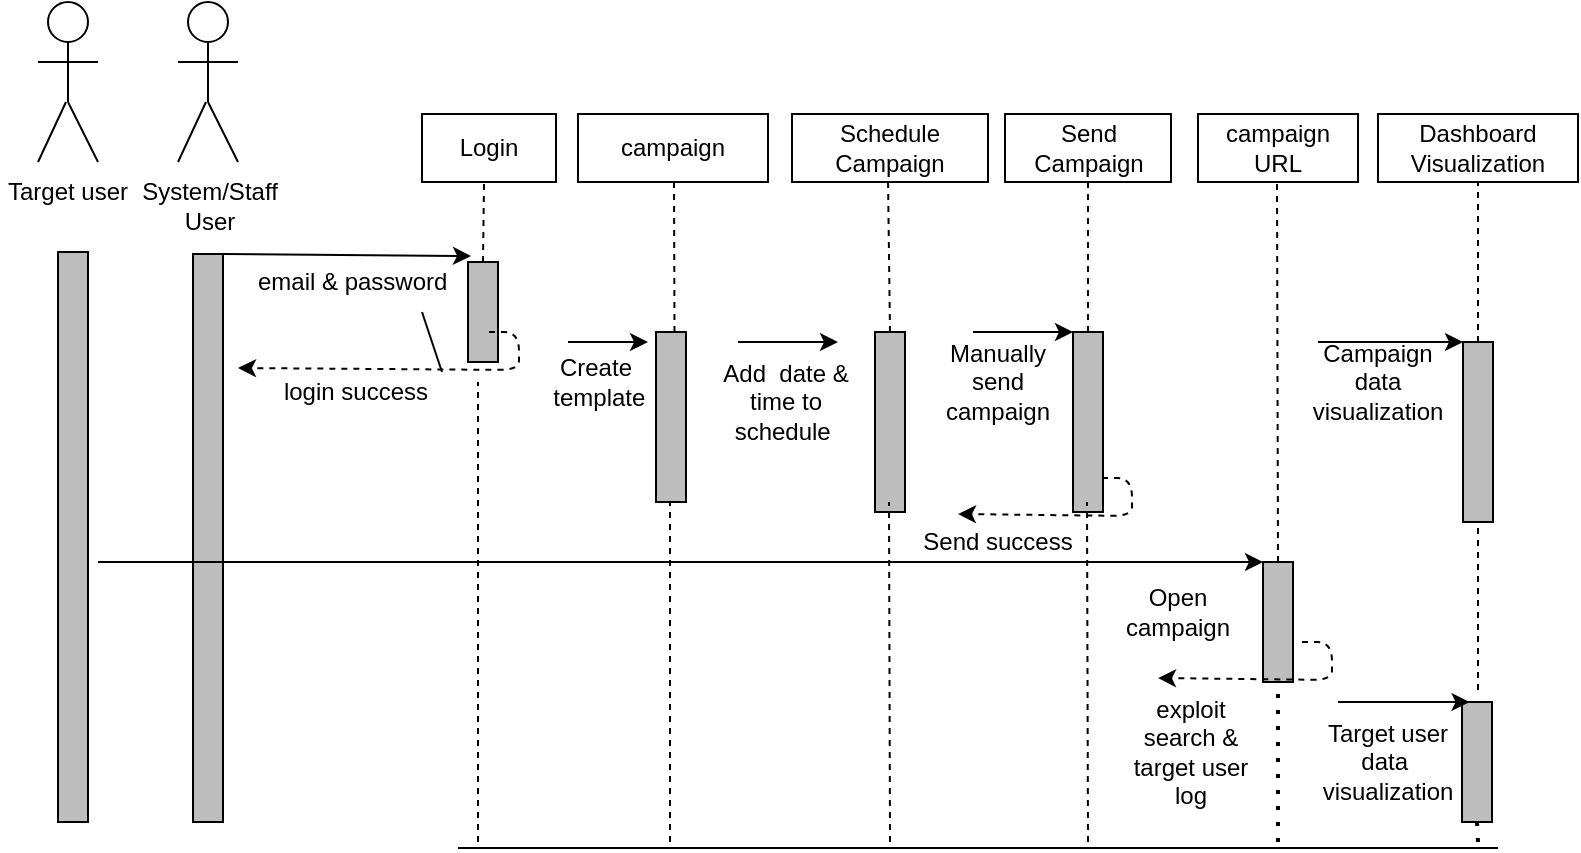 <mxfile version="15.5.8" type="github">
  <diagram id="TaznG8wma21887_8o1Ws" name="Page-1">
    <mxGraphModel dx="1210" dy="532" grid="1" gridSize="10" guides="1" tooltips="1" connect="1" arrows="1" fold="1" page="1" pageScale="1" pageWidth="850" pageHeight="1100" math="0" shadow="0">
      <root>
        <mxCell id="0" />
        <mxCell id="1" parent="0" />
        <mxCell id="HH4qCzkqOsVi2pg-7LeL-6" value="campaign" style="rounded=0;whiteSpace=wrap;html=1;container=0;" vertex="1" parent="1">
          <mxGeometry x="310" y="186" width="95" height="34" as="geometry" />
        </mxCell>
        <mxCell id="HH4qCzkqOsVi2pg-7LeL-23" value="Send Campaign" style="rounded=0;whiteSpace=wrap;html=1;container=0;" vertex="1" parent="1">
          <mxGeometry x="523.5" y="186" width="83" height="34" as="geometry" />
        </mxCell>
        <mxCell id="HH4qCzkqOsVi2pg-7LeL-28" value="Login" style="rounded=0;whiteSpace=wrap;html=1;container=0;" vertex="1" parent="1">
          <mxGeometry x="232" y="186" width="67" height="34" as="geometry" />
        </mxCell>
        <mxCell id="HH4qCzkqOsVi2pg-7LeL-36" value="Schedule Campaign" style="rounded=0;whiteSpace=wrap;html=1;container=0;" vertex="1" parent="1">
          <mxGeometry x="417" y="186" width="98" height="34" as="geometry" />
        </mxCell>
        <mxCell id="HH4qCzkqOsVi2pg-7LeL-38" value="Dashboard&lt;br&gt;Visualization" style="rounded=0;whiteSpace=wrap;html=1;container=0;" vertex="1" parent="1">
          <mxGeometry x="710" y="186" width="100" height="34" as="geometry" />
        </mxCell>
        <mxCell id="HH4qCzkqOsVi2pg-7LeL-40" value="" style="rounded=0;whiteSpace=wrap;html=1;container=0;fillColor=#BDBDBD;" vertex="1" parent="1">
          <mxGeometry x="349" y="295" width="15" height="85" as="geometry" />
        </mxCell>
        <mxCell id="HH4qCzkqOsVi2pg-7LeL-41" value="" style="endArrow=classic;html=1;rounded=0;strokeWidth=1;exitX=1;exitY=0;exitDx=0;exitDy=0;" edge="1" parent="1" source="HH4qCzkqOsVi2pg-7LeL-94">
          <mxGeometry x="94" y="143" width="50" height="50" as="geometry">
            <mxPoint x="186.5" y="257" as="sourcePoint" />
            <mxPoint x="256.5" y="257" as="targetPoint" />
          </mxGeometry>
        </mxCell>
        <mxCell id="HH4qCzkqOsVi2pg-7LeL-42" value="" style="endArrow=classic;html=1;rounded=0;strokeWidth=1;" edge="1" parent="1">
          <mxGeometry x="85" y="146" width="50" height="50" as="geometry">
            <mxPoint x="305" y="300" as="sourcePoint" />
            <mxPoint x="345" y="300" as="targetPoint" />
            <Array as="points">
              <mxPoint x="315" y="300" />
            </Array>
          </mxGeometry>
        </mxCell>
        <mxCell id="HH4qCzkqOsVi2pg-7LeL-45" value="" style="rounded=0;whiteSpace=wrap;html=1;container=0;fillColor=#BDBDBD;" vertex="1" parent="1">
          <mxGeometry x="458.5" y="295" width="15" height="90" as="geometry" />
        </mxCell>
        <mxCell id="HH4qCzkqOsVi2pg-7LeL-47" value="" style="endArrow=classic;html=1;rounded=0;strokeWidth=1;" edge="1" parent="1">
          <mxGeometry x="60" y="136" width="50" height="50" as="geometry">
            <mxPoint x="390" y="300" as="sourcePoint" />
            <mxPoint x="440" y="300" as="targetPoint" />
          </mxGeometry>
        </mxCell>
        <mxCell id="HH4qCzkqOsVi2pg-7LeL-48" value="Add&amp;nbsp; date &amp;amp; time to schedule&amp;nbsp;" style="text;html=1;strokeColor=none;fillColor=none;align=center;verticalAlign=middle;whiteSpace=wrap;rounded=0;container=0;" vertex="1" parent="1">
          <mxGeometry x="368.5" y="315" width="90" height="30" as="geometry" />
        </mxCell>
        <mxCell id="HH4qCzkqOsVi2pg-7LeL-49" value="Create&lt;br&gt;&amp;nbsp;template" style="text;html=1;strokeColor=none;fillColor=none;align=center;verticalAlign=middle;whiteSpace=wrap;rounded=0;container=0;" vertex="1" parent="1">
          <mxGeometry x="274" y="295" width="90" height="50" as="geometry" />
        </mxCell>
        <mxCell id="HH4qCzkqOsVi2pg-7LeL-52" value="" style="rounded=0;whiteSpace=wrap;html=1;container=0;fillColor=#BDBDBD;" vertex="1" parent="1">
          <mxGeometry x="752.5" y="300" width="15" height="90" as="geometry" />
        </mxCell>
        <mxCell id="HH4qCzkqOsVi2pg-7LeL-54" value="" style="endArrow=none;dashed=1;html=1;strokeWidth=1;rounded=0;exitX=0.5;exitY=0;exitDx=0;exitDy=0;entryX=0.5;entryY=1;entryDx=0;entryDy=0;" edge="1" parent="1" source="HH4qCzkqOsVi2pg-7LeL-52" target="HH4qCzkqOsVi2pg-7LeL-38">
          <mxGeometry x="60" y="136" width="50" height="50" as="geometry">
            <mxPoint x="690" y="300" as="sourcePoint" />
            <mxPoint x="707" y="240" as="targetPoint" />
          </mxGeometry>
        </mxCell>
        <mxCell id="HH4qCzkqOsVi2pg-7LeL-56" value="email &amp;amp; password&amp;nbsp;" style="text;html=1;strokeColor=none;fillColor=none;align=center;verticalAlign=middle;whiteSpace=wrap;rounded=0;container=0;" vertex="1" parent="1">
          <mxGeometry x="140" y="255" width="118" height="30" as="geometry" />
        </mxCell>
        <mxCell id="HH4qCzkqOsVi2pg-7LeL-58" value="" style="endArrow=none;dashed=1;html=1;strokeWidth=1;rounded=0;exitX=0.75;exitY=0;exitDx=0;exitDy=0;" edge="1" parent="1">
          <mxGeometry x="82" y="136" width="50" height="50" as="geometry">
            <mxPoint x="358.25" y="295" as="sourcePoint" />
            <mxPoint x="358" y="220" as="targetPoint" />
          </mxGeometry>
        </mxCell>
        <mxCell id="HH4qCzkqOsVi2pg-7LeL-59" value="" style="endArrow=none;dashed=1;html=1;strokeWidth=1;rounded=0;exitX=0.5;exitY=0;exitDx=0;exitDy=0;" edge="1" parent="1" source="HH4qCzkqOsVi2pg-7LeL-45">
          <mxGeometry x="60" y="136" width="50" height="50" as="geometry">
            <mxPoint x="460" y="290" as="sourcePoint" />
            <mxPoint x="465" y="218" as="targetPoint" />
          </mxGeometry>
        </mxCell>
        <mxCell id="HH4qCzkqOsVi2pg-7LeL-62" value="login success" style="text;html=1;strokeColor=none;fillColor=none;align=center;verticalAlign=middle;whiteSpace=wrap;rounded=0;container=0;" vertex="1" parent="1">
          <mxGeometry x="154" y="310" width="90" height="30" as="geometry" />
        </mxCell>
        <mxCell id="HH4qCzkqOsVi2pg-7LeL-71" value="campaign &lt;br&gt;URL" style="rounded=0;whiteSpace=wrap;html=1;container=0;" vertex="1" parent="1">
          <mxGeometry x="620" y="186" width="80" height="34" as="geometry" />
        </mxCell>
        <mxCell id="HH4qCzkqOsVi2pg-7LeL-51" value="Manually send campaign" style="text;html=1;strokeColor=none;fillColor=none;align=center;verticalAlign=middle;whiteSpace=wrap;rounded=0;container=0;" vertex="1" parent="1">
          <mxGeometry x="490" y="305" width="60" height="30" as="geometry" />
        </mxCell>
        <mxCell id="HH4qCzkqOsVi2pg-7LeL-39" value="" style="rounded=0;whiteSpace=wrap;html=1;container=0;fillColor=#BDBDBD;" vertex="1" parent="1">
          <mxGeometry x="255" y="260" width="15" height="50" as="geometry" />
        </mxCell>
        <mxCell id="HH4qCzkqOsVi2pg-7LeL-44" value="" style="endArrow=classic;html=1;rounded=1;strokeWidth=1;dashed=1;" edge="1" parent="1">
          <mxGeometry x="263.5" y="265" width="50" height="50" as="geometry">
            <mxPoint x="265.5" y="295" as="sourcePoint" />
            <mxPoint x="140" y="313" as="targetPoint" />
            <Array as="points">
              <mxPoint x="280.5" y="295" />
              <mxPoint x="280.5" y="314" />
            </Array>
          </mxGeometry>
        </mxCell>
        <mxCell id="HH4qCzkqOsVi2pg-7LeL-81" value="" style="rounded=0;whiteSpace=wrap;html=1;container=0;fillColor=#BDBDBD;" vertex="1" parent="1">
          <mxGeometry x="557.5" y="295" width="15" height="90" as="geometry" />
        </mxCell>
        <mxCell id="HH4qCzkqOsVi2pg-7LeL-86" value="" style="rounded=0;whiteSpace=wrap;html=1;container=0;fillColor=#BDBDBD;" vertex="1" parent="1">
          <mxGeometry x="652.5" y="410" width="15" height="60" as="geometry" />
        </mxCell>
        <mxCell id="HH4qCzkqOsVi2pg-7LeL-90" value="" style="endArrow=classic;html=1;rounded=1;strokeWidth=1;dashed=1;" edge="1" parent="1">
          <mxGeometry x="570" y="338" width="50" height="50" as="geometry">
            <mxPoint x="572" y="368" as="sourcePoint" />
            <mxPoint x="500" y="386" as="targetPoint" />
            <Array as="points">
              <mxPoint x="587" y="368" />
              <mxPoint x="587" y="387" />
            </Array>
          </mxGeometry>
        </mxCell>
        <mxCell id="HH4qCzkqOsVi2pg-7LeL-91" value="" style="endArrow=none;html=1;rounded=1;strokeWidth=1;entryX=1;entryY=1;entryDx=0;entryDy=0;entryPerimeter=0;" edge="1" parent="1">
          <mxGeometry width="50" height="50" relative="1" as="geometry">
            <mxPoint x="250" y="553" as="sourcePoint" />
            <mxPoint x="770" y="553" as="targetPoint" />
          </mxGeometry>
        </mxCell>
        <mxCell id="HH4qCzkqOsVi2pg-7LeL-93" value="" style="rounded=0;whiteSpace=wrap;html=1;container=0;fillColor=#BDBDBD;" vertex="1" parent="1">
          <mxGeometry x="50" y="255" width="15" height="285" as="geometry" />
        </mxCell>
        <mxCell id="HH4qCzkqOsVi2pg-7LeL-94" value="" style="rounded=0;whiteSpace=wrap;html=1;container=0;fillColor=#BDBDBD;" vertex="1" parent="1">
          <mxGeometry x="117.5" y="256" width="15" height="284" as="geometry" />
        </mxCell>
        <mxCell id="HH4qCzkqOsVi2pg-7LeL-95" value="" style="endArrow=none;dashed=1;html=1;strokeWidth=1;rounded=1;" edge="1" parent="1">
          <mxGeometry width="50" height="50" relative="1" as="geometry">
            <mxPoint x="260" y="550" as="sourcePoint" />
            <mxPoint x="260" y="320" as="targetPoint" />
          </mxGeometry>
        </mxCell>
        <mxCell id="HH4qCzkqOsVi2pg-7LeL-99" value="" style="rounded=0;whiteSpace=wrap;html=1;container=0;fillColor=#BDBDBD;" vertex="1" parent="1">
          <mxGeometry x="752" y="480" width="15" height="60" as="geometry" />
        </mxCell>
        <mxCell id="HH4qCzkqOsVi2pg-7LeL-100" style="edgeStyle=orthogonalEdgeStyle;rounded=1;orthogonalLoop=1;jettySize=auto;html=1;exitX=0.5;exitY=1;exitDx=0;exitDy=0;dashed=1;strokeWidth=1;" edge="1" parent="1" source="HH4qCzkqOsVi2pg-7LeL-56" target="HH4qCzkqOsVi2pg-7LeL-56">
          <mxGeometry relative="1" as="geometry" />
        </mxCell>
        <mxCell id="HH4qCzkqOsVi2pg-7LeL-101" value="" style="endArrow=none;dashed=1;html=1;strokeWidth=1;rounded=0;" edge="1" parent="1">
          <mxGeometry x="80" y="296" width="50" height="50" as="geometry">
            <mxPoint x="356" y="550" as="sourcePoint" />
            <mxPoint x="356" y="380" as="targetPoint" />
          </mxGeometry>
        </mxCell>
        <mxCell id="HH4qCzkqOsVi2pg-7LeL-102" value="" style="endArrow=none;dashed=1;html=1;strokeWidth=1;rounded=0;" edge="1" parent="1">
          <mxGeometry x="189.5" y="296" width="50" height="50" as="geometry">
            <mxPoint x="466" y="550" as="sourcePoint" />
            <mxPoint x="465.5" y="380" as="targetPoint" />
          </mxGeometry>
        </mxCell>
        <mxCell id="HH4qCzkqOsVi2pg-7LeL-103" value="" style="endArrow=none;dashed=1;html=1;strokeWidth=1;rounded=0;" edge="1" parent="1">
          <mxGeometry x="288.5" y="296" width="50" height="50" as="geometry">
            <mxPoint x="565" y="550" as="sourcePoint" />
            <mxPoint x="564.5" y="380" as="targetPoint" />
          </mxGeometry>
        </mxCell>
        <mxCell id="HH4qCzkqOsVi2pg-7LeL-104" value="" style="endArrow=none;dashed=1;html=1;strokeWidth=1;rounded=0;exitX=0.5;exitY=0;exitDx=0;exitDy=0;" edge="1" parent="1" source="HH4qCzkqOsVi2pg-7LeL-86">
          <mxGeometry x="383.5" y="136" width="50" height="50" as="geometry">
            <mxPoint x="660" y="300" as="sourcePoint" />
            <mxPoint x="659.5" y="220" as="targetPoint" />
          </mxGeometry>
        </mxCell>
        <mxCell id="HH4qCzkqOsVi2pg-7LeL-105" value="" style="endArrow=none;dashed=1;html=1;strokeWidth=1;rounded=0;" edge="1" parent="1">
          <mxGeometry x="393.5" y="146" width="50" height="50" as="geometry">
            <mxPoint x="760" y="474" as="sourcePoint" />
            <mxPoint x="760" y="390" as="targetPoint" />
          </mxGeometry>
        </mxCell>
        <mxCell id="HH4qCzkqOsVi2pg-7LeL-106" value="" style="endArrow=none;dashed=1;html=1;dashPattern=1 3;strokeWidth=2;rounded=1;entryX=0.5;entryY=1;entryDx=0;entryDy=0;" edge="1" parent="1" target="HH4qCzkqOsVi2pg-7LeL-86">
          <mxGeometry width="50" height="50" relative="1" as="geometry">
            <mxPoint x="660" y="550" as="sourcePoint" />
            <mxPoint x="710" y="480" as="targetPoint" />
          </mxGeometry>
        </mxCell>
        <mxCell id="HH4qCzkqOsVi2pg-7LeL-107" value="" style="endArrow=classic;html=1;rounded=1;strokeWidth=1;entryX=0;entryY=0;entryDx=0;entryDy=0;" edge="1" parent="1" target="HH4qCzkqOsVi2pg-7LeL-86">
          <mxGeometry width="50" height="50" relative="1" as="geometry">
            <mxPoint x="70" y="410" as="sourcePoint" />
            <mxPoint x="240" y="410" as="targetPoint" />
          </mxGeometry>
        </mxCell>
        <mxCell id="HH4qCzkqOsVi2pg-7LeL-108" value="Open campaign" style="text;html=1;strokeColor=none;fillColor=none;align=center;verticalAlign=middle;whiteSpace=wrap;rounded=0;" vertex="1" parent="1">
          <mxGeometry x="580" y="420" width="60" height="30" as="geometry" />
        </mxCell>
        <mxCell id="HH4qCzkqOsVi2pg-7LeL-110" value="" style="endArrow=classic;html=1;rounded=1;strokeWidth=1;dashed=1;" edge="1" parent="1">
          <mxGeometry x="670" y="420" width="50" height="50" as="geometry">
            <mxPoint x="672" y="450" as="sourcePoint" />
            <mxPoint x="600" y="468" as="targetPoint" />
            <Array as="points">
              <mxPoint x="687" y="450" />
              <mxPoint x="687" y="469" />
            </Array>
          </mxGeometry>
        </mxCell>
        <mxCell id="HH4qCzkqOsVi2pg-7LeL-112" value="Send success" style="text;html=1;strokeColor=none;fillColor=none;align=center;verticalAlign=middle;whiteSpace=wrap;rounded=0;" vertex="1" parent="1">
          <mxGeometry x="480" y="385" width="80" height="30" as="geometry" />
        </mxCell>
        <mxCell id="HH4qCzkqOsVi2pg-7LeL-113" value="exploit search &amp;amp; target user log" style="text;html=1;strokeColor=none;fillColor=none;align=center;verticalAlign=middle;whiteSpace=wrap;rounded=0;" vertex="1" parent="1">
          <mxGeometry x="580" y="490" width="73" height="30" as="geometry" />
        </mxCell>
        <mxCell id="HH4qCzkqOsVi2pg-7LeL-114" value="" style="endArrow=none;dashed=1;html=1;dashPattern=1 3;strokeWidth=2;rounded=1;entryX=0.5;entryY=1;entryDx=0;entryDy=0;" edge="1" parent="1" target="HH4qCzkqOsVi2pg-7LeL-99">
          <mxGeometry width="50" height="50" relative="1" as="geometry">
            <mxPoint x="760" y="550" as="sourcePoint" />
            <mxPoint x="800" y="540" as="targetPoint" />
          </mxGeometry>
        </mxCell>
        <mxCell id="HH4qCzkqOsVi2pg-7LeL-115" value="" style="endArrow=classic;html=1;rounded=1;strokeWidth=1;entryX=0;entryY=0;entryDx=0;entryDy=0;" edge="1" parent="1" target="HH4qCzkqOsVi2pg-7LeL-52">
          <mxGeometry width="50" height="50" relative="1" as="geometry">
            <mxPoint x="680" y="300" as="sourcePoint" />
            <mxPoint x="690" y="290" as="targetPoint" />
          </mxGeometry>
        </mxCell>
        <mxCell id="HH4qCzkqOsVi2pg-7LeL-116" value="Campaign data visualization" style="text;html=1;strokeColor=none;fillColor=none;align=center;verticalAlign=middle;whiteSpace=wrap;rounded=0;" vertex="1" parent="1">
          <mxGeometry x="680" y="305" width="60" height="30" as="geometry" />
        </mxCell>
        <mxCell id="HH4qCzkqOsVi2pg-7LeL-117" value="Target user data&amp;nbsp;&lt;br&gt;visualization" style="text;html=1;strokeColor=none;fillColor=none;align=center;verticalAlign=middle;whiteSpace=wrap;rounded=0;" vertex="1" parent="1">
          <mxGeometry x="680" y="495" width="70" height="30" as="geometry" />
        </mxCell>
        <mxCell id="HH4qCzkqOsVi2pg-7LeL-118" value="" style="endArrow=classic;html=1;rounded=1;strokeWidth=1;entryX=0.25;entryY=0;entryDx=0;entryDy=0;" edge="1" parent="1" target="HH4qCzkqOsVi2pg-7LeL-99">
          <mxGeometry width="50" height="50" relative="1" as="geometry">
            <mxPoint x="690" y="480" as="sourcePoint" />
            <mxPoint x="760" y="470" as="targetPoint" />
          </mxGeometry>
        </mxCell>
        <mxCell id="HH4qCzkqOsVi2pg-7LeL-119" value="" style="endArrow=none;dashed=1;html=1;strokeWidth=1;rounded=0;entryX=0.5;entryY=1;entryDx=0;entryDy=0;" edge="1" parent="1" source="HH4qCzkqOsVi2pg-7LeL-81" target="HH4qCzkqOsVi2pg-7LeL-23">
          <mxGeometry x="70" y="146" width="50" height="50" as="geometry">
            <mxPoint x="476" y="305" as="sourcePoint" />
            <mxPoint x="475" y="228" as="targetPoint" />
          </mxGeometry>
        </mxCell>
        <mxCell id="HH4qCzkqOsVi2pg-7LeL-120" value="" style="endArrow=none;dashed=1;html=1;strokeWidth=1;rounded=0;exitX=0.5;exitY=0;exitDx=0;exitDy=0;" edge="1" parent="1" source="HH4qCzkqOsVi2pg-7LeL-39">
          <mxGeometry x="92" y="146" width="50" height="50" as="geometry">
            <mxPoint x="368.25" y="305" as="sourcePoint" />
            <mxPoint x="263" y="220" as="targetPoint" />
          </mxGeometry>
        </mxCell>
        <mxCell id="HH4qCzkqOsVi2pg-7LeL-137" value="" style="endArrow=none;html=1;rounded=1;strokeWidth=1;" edge="1" parent="1">
          <mxGeometry width="50" height="50" relative="1" as="geometry">
            <mxPoint x="232" y="285" as="sourcePoint" />
            <mxPoint x="242" y="315" as="targetPoint" />
          </mxGeometry>
        </mxCell>
        <mxCell id="HH4qCzkqOsVi2pg-7LeL-139" value="" style="group" vertex="1" connectable="0" parent="1">
          <mxGeometry x="40" y="130" width="30" height="80" as="geometry" />
        </mxCell>
        <mxCell id="HH4qCzkqOsVi2pg-7LeL-133" value="" style="ellipse;whiteSpace=wrap;html=1;aspect=fixed;" vertex="1" parent="HH4qCzkqOsVi2pg-7LeL-139">
          <mxGeometry x="5" width="20" height="20" as="geometry" />
        </mxCell>
        <mxCell id="HH4qCzkqOsVi2pg-7LeL-134" value="" style="endArrow=none;html=1;rounded=1;strokeWidth=1;entryX=0.5;entryY=1;entryDx=0;entryDy=0;" edge="1" parent="HH4qCzkqOsVi2pg-7LeL-139" target="HH4qCzkqOsVi2pg-7LeL-133">
          <mxGeometry width="50" height="50" relative="1" as="geometry">
            <mxPoint x="15" y="50" as="sourcePoint" />
            <mxPoint x="50" y="30" as="targetPoint" />
          </mxGeometry>
        </mxCell>
        <mxCell id="HH4qCzkqOsVi2pg-7LeL-135" value="" style="endArrow=none;html=1;rounded=1;strokeWidth=1;" edge="1" parent="HH4qCzkqOsVi2pg-7LeL-139">
          <mxGeometry width="50" height="50" relative="1" as="geometry">
            <mxPoint y="30" as="sourcePoint" />
            <mxPoint x="30" y="30" as="targetPoint" />
          </mxGeometry>
        </mxCell>
        <mxCell id="HH4qCzkqOsVi2pg-7LeL-136" value="" style="endArrow=none;html=1;rounded=1;strokeWidth=1;" edge="1" parent="HH4qCzkqOsVi2pg-7LeL-139">
          <mxGeometry width="50" height="50" relative="1" as="geometry">
            <mxPoint y="80" as="sourcePoint" />
            <mxPoint x="14" y="50" as="targetPoint" />
          </mxGeometry>
        </mxCell>
        <mxCell id="HH4qCzkqOsVi2pg-7LeL-138" value="" style="endArrow=none;html=1;rounded=1;strokeWidth=1;" edge="1" parent="HH4qCzkqOsVi2pg-7LeL-139">
          <mxGeometry width="50" height="50" relative="1" as="geometry">
            <mxPoint x="15" y="50" as="sourcePoint" />
            <mxPoint x="30" y="80" as="targetPoint" />
          </mxGeometry>
        </mxCell>
        <mxCell id="HH4qCzkqOsVi2pg-7LeL-140" value="" style="group" vertex="1" connectable="0" parent="1">
          <mxGeometry x="110" y="130" width="30" height="80" as="geometry" />
        </mxCell>
        <mxCell id="HH4qCzkqOsVi2pg-7LeL-141" value="" style="ellipse;whiteSpace=wrap;html=1;aspect=fixed;" vertex="1" parent="HH4qCzkqOsVi2pg-7LeL-140">
          <mxGeometry x="5" width="20" height="20" as="geometry" />
        </mxCell>
        <mxCell id="HH4qCzkqOsVi2pg-7LeL-142" value="" style="endArrow=none;html=1;rounded=1;strokeWidth=1;entryX=0.5;entryY=1;entryDx=0;entryDy=0;" edge="1" parent="HH4qCzkqOsVi2pg-7LeL-140" target="HH4qCzkqOsVi2pg-7LeL-141">
          <mxGeometry width="50" height="50" relative="1" as="geometry">
            <mxPoint x="15" y="50" as="sourcePoint" />
            <mxPoint x="50" y="30" as="targetPoint" />
          </mxGeometry>
        </mxCell>
        <mxCell id="HH4qCzkqOsVi2pg-7LeL-143" value="" style="endArrow=none;html=1;rounded=1;strokeWidth=1;" edge="1" parent="HH4qCzkqOsVi2pg-7LeL-140">
          <mxGeometry width="50" height="50" relative="1" as="geometry">
            <mxPoint y="30" as="sourcePoint" />
            <mxPoint x="30" y="30" as="targetPoint" />
          </mxGeometry>
        </mxCell>
        <mxCell id="HH4qCzkqOsVi2pg-7LeL-144" value="" style="endArrow=none;html=1;rounded=1;strokeWidth=1;" edge="1" parent="HH4qCzkqOsVi2pg-7LeL-140">
          <mxGeometry width="50" height="50" relative="1" as="geometry">
            <mxPoint y="80" as="sourcePoint" />
            <mxPoint x="14" y="50" as="targetPoint" />
          </mxGeometry>
        </mxCell>
        <mxCell id="HH4qCzkqOsVi2pg-7LeL-145" value="" style="endArrow=none;html=1;rounded=1;strokeWidth=1;" edge="1" parent="HH4qCzkqOsVi2pg-7LeL-140">
          <mxGeometry width="50" height="50" relative="1" as="geometry">
            <mxPoint x="15" y="50" as="sourcePoint" />
            <mxPoint x="30" y="80" as="targetPoint" />
          </mxGeometry>
        </mxCell>
        <mxCell id="HH4qCzkqOsVi2pg-7LeL-146" value="Target user" style="text;html=1;strokeColor=none;fillColor=none;align=center;verticalAlign=middle;whiteSpace=wrap;rounded=0;" vertex="1" parent="1">
          <mxGeometry x="21" y="210" width="68" height="30" as="geometry" />
        </mxCell>
        <mxCell id="HH4qCzkqOsVi2pg-7LeL-147" value="System/Staff User" style="text;html=1;strokeColor=none;fillColor=none;align=center;verticalAlign=middle;whiteSpace=wrap;rounded=0;" vertex="1" parent="1">
          <mxGeometry x="96" y="217" width="60" height="30" as="geometry" />
        </mxCell>
        <mxCell id="HH4qCzkqOsVi2pg-7LeL-149" value="" style="endArrow=classic;html=1;rounded=0;strokeWidth=1;" edge="1" parent="1">
          <mxGeometry x="177.5" y="131" width="50" height="50" as="geometry">
            <mxPoint x="507.5" y="295" as="sourcePoint" />
            <mxPoint x="557.5" y="295" as="targetPoint" />
          </mxGeometry>
        </mxCell>
      </root>
    </mxGraphModel>
  </diagram>
</mxfile>
